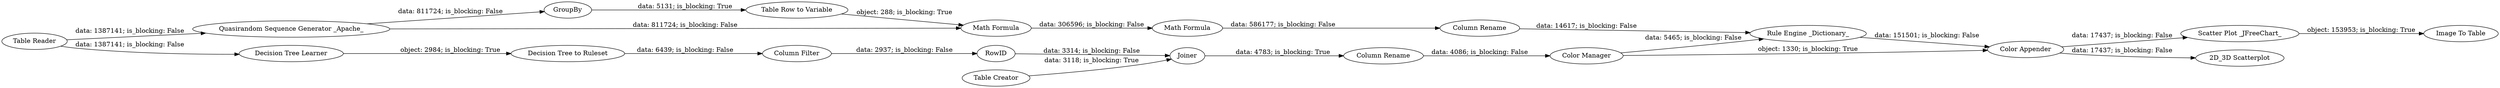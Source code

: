 digraph {
	"-7456046383968151874_91" [label="Column Filter"]
	"-7456046383968151874_131" [label="Image To Table"]
	"-7456046383968151874_89" [label="Decision Tree to Ruleset"]
	"-7456046383968151874_128" [label="Color Appender"]
	"-7456046383968151874_125" [label="Column Rename"]
	"-7456046383968151874_12" [label="Table Reader"]
	"-7456046383968151874_119" [label="Quasirandom Sequence Generator _Apache_"]
	"-7456046383968151874_88" [label=Joiner]
	"-7456046383968151874_97" [label="Table Creator"]
	"-7456046383968151874_130" [label="Rule Engine _Dictionary_"]
	"-7456046383968151874_92" [label="Decision Tree Learner"]
	"-7456046383968151874_120" [label=GroupBy]
	"-7456046383968151874_94" [label=RowID]
	"-7456046383968151874_127" [label="Color Manager"]
	"-7456046383968151874_121" [label="Table Row to Variable"]
	"-7456046383968151874_129" [label="Scatter Plot _JFreeChart_"]
	"-7456046383968151874_123" [label="Math Formula"]
	"-7456046383968151874_96" [label="Column Rename"]
	"-7456046383968151874_122" [label="Math Formula"]
	"-7456046383968151874_132" [label="2D_3D Scatterplot"]
	"-7456046383968151874_127" -> "-7456046383968151874_130" [label="data: 5465; is_blocking: False"]
	"-7456046383968151874_129" -> "-7456046383968151874_131" [label="object: 153953; is_blocking: True"]
	"-7456046383968151874_12" -> "-7456046383968151874_119" [label="data: 1387141; is_blocking: False"]
	"-7456046383968151874_123" -> "-7456046383968151874_125" [label="data: 586177; is_blocking: False"]
	"-7456046383968151874_120" -> "-7456046383968151874_121" [label="data: 5131; is_blocking: True"]
	"-7456046383968151874_12" -> "-7456046383968151874_92" [label="data: 1387141; is_blocking: False"]
	"-7456046383968151874_130" -> "-7456046383968151874_128" [label="data: 151501; is_blocking: False"]
	"-7456046383968151874_122" -> "-7456046383968151874_123" [label="data: 306596; is_blocking: False"]
	"-7456046383968151874_119" -> "-7456046383968151874_122" [label="data: 811724; is_blocking: False"]
	"-7456046383968151874_96" -> "-7456046383968151874_127" [label="data: 4086; is_blocking: False"]
	"-7456046383968151874_128" -> "-7456046383968151874_132" [label="data: 17437; is_blocking: False"]
	"-7456046383968151874_119" -> "-7456046383968151874_120" [label="data: 811724; is_blocking: False"]
	"-7456046383968151874_97" -> "-7456046383968151874_88" [label="data: 3118; is_blocking: True"]
	"-7456046383968151874_128" -> "-7456046383968151874_129" [label="data: 17437; is_blocking: False"]
	"-7456046383968151874_92" -> "-7456046383968151874_89" [label="object: 2984; is_blocking: True"]
	"-7456046383968151874_88" -> "-7456046383968151874_96" [label="data: 4783; is_blocking: True"]
	"-7456046383968151874_89" -> "-7456046383968151874_91" [label="data: 6439; is_blocking: False"]
	"-7456046383968151874_121" -> "-7456046383968151874_122" [label="object: 288; is_blocking: True"]
	"-7456046383968151874_91" -> "-7456046383968151874_94" [label="data: 2937; is_blocking: False"]
	"-7456046383968151874_94" -> "-7456046383968151874_88" [label="data: 3314; is_blocking: False"]
	"-7456046383968151874_127" -> "-7456046383968151874_128" [label="object: 1330; is_blocking: True"]
	"-7456046383968151874_125" -> "-7456046383968151874_130" [label="data: 14617; is_blocking: False"]
	rankdir=LR
}
